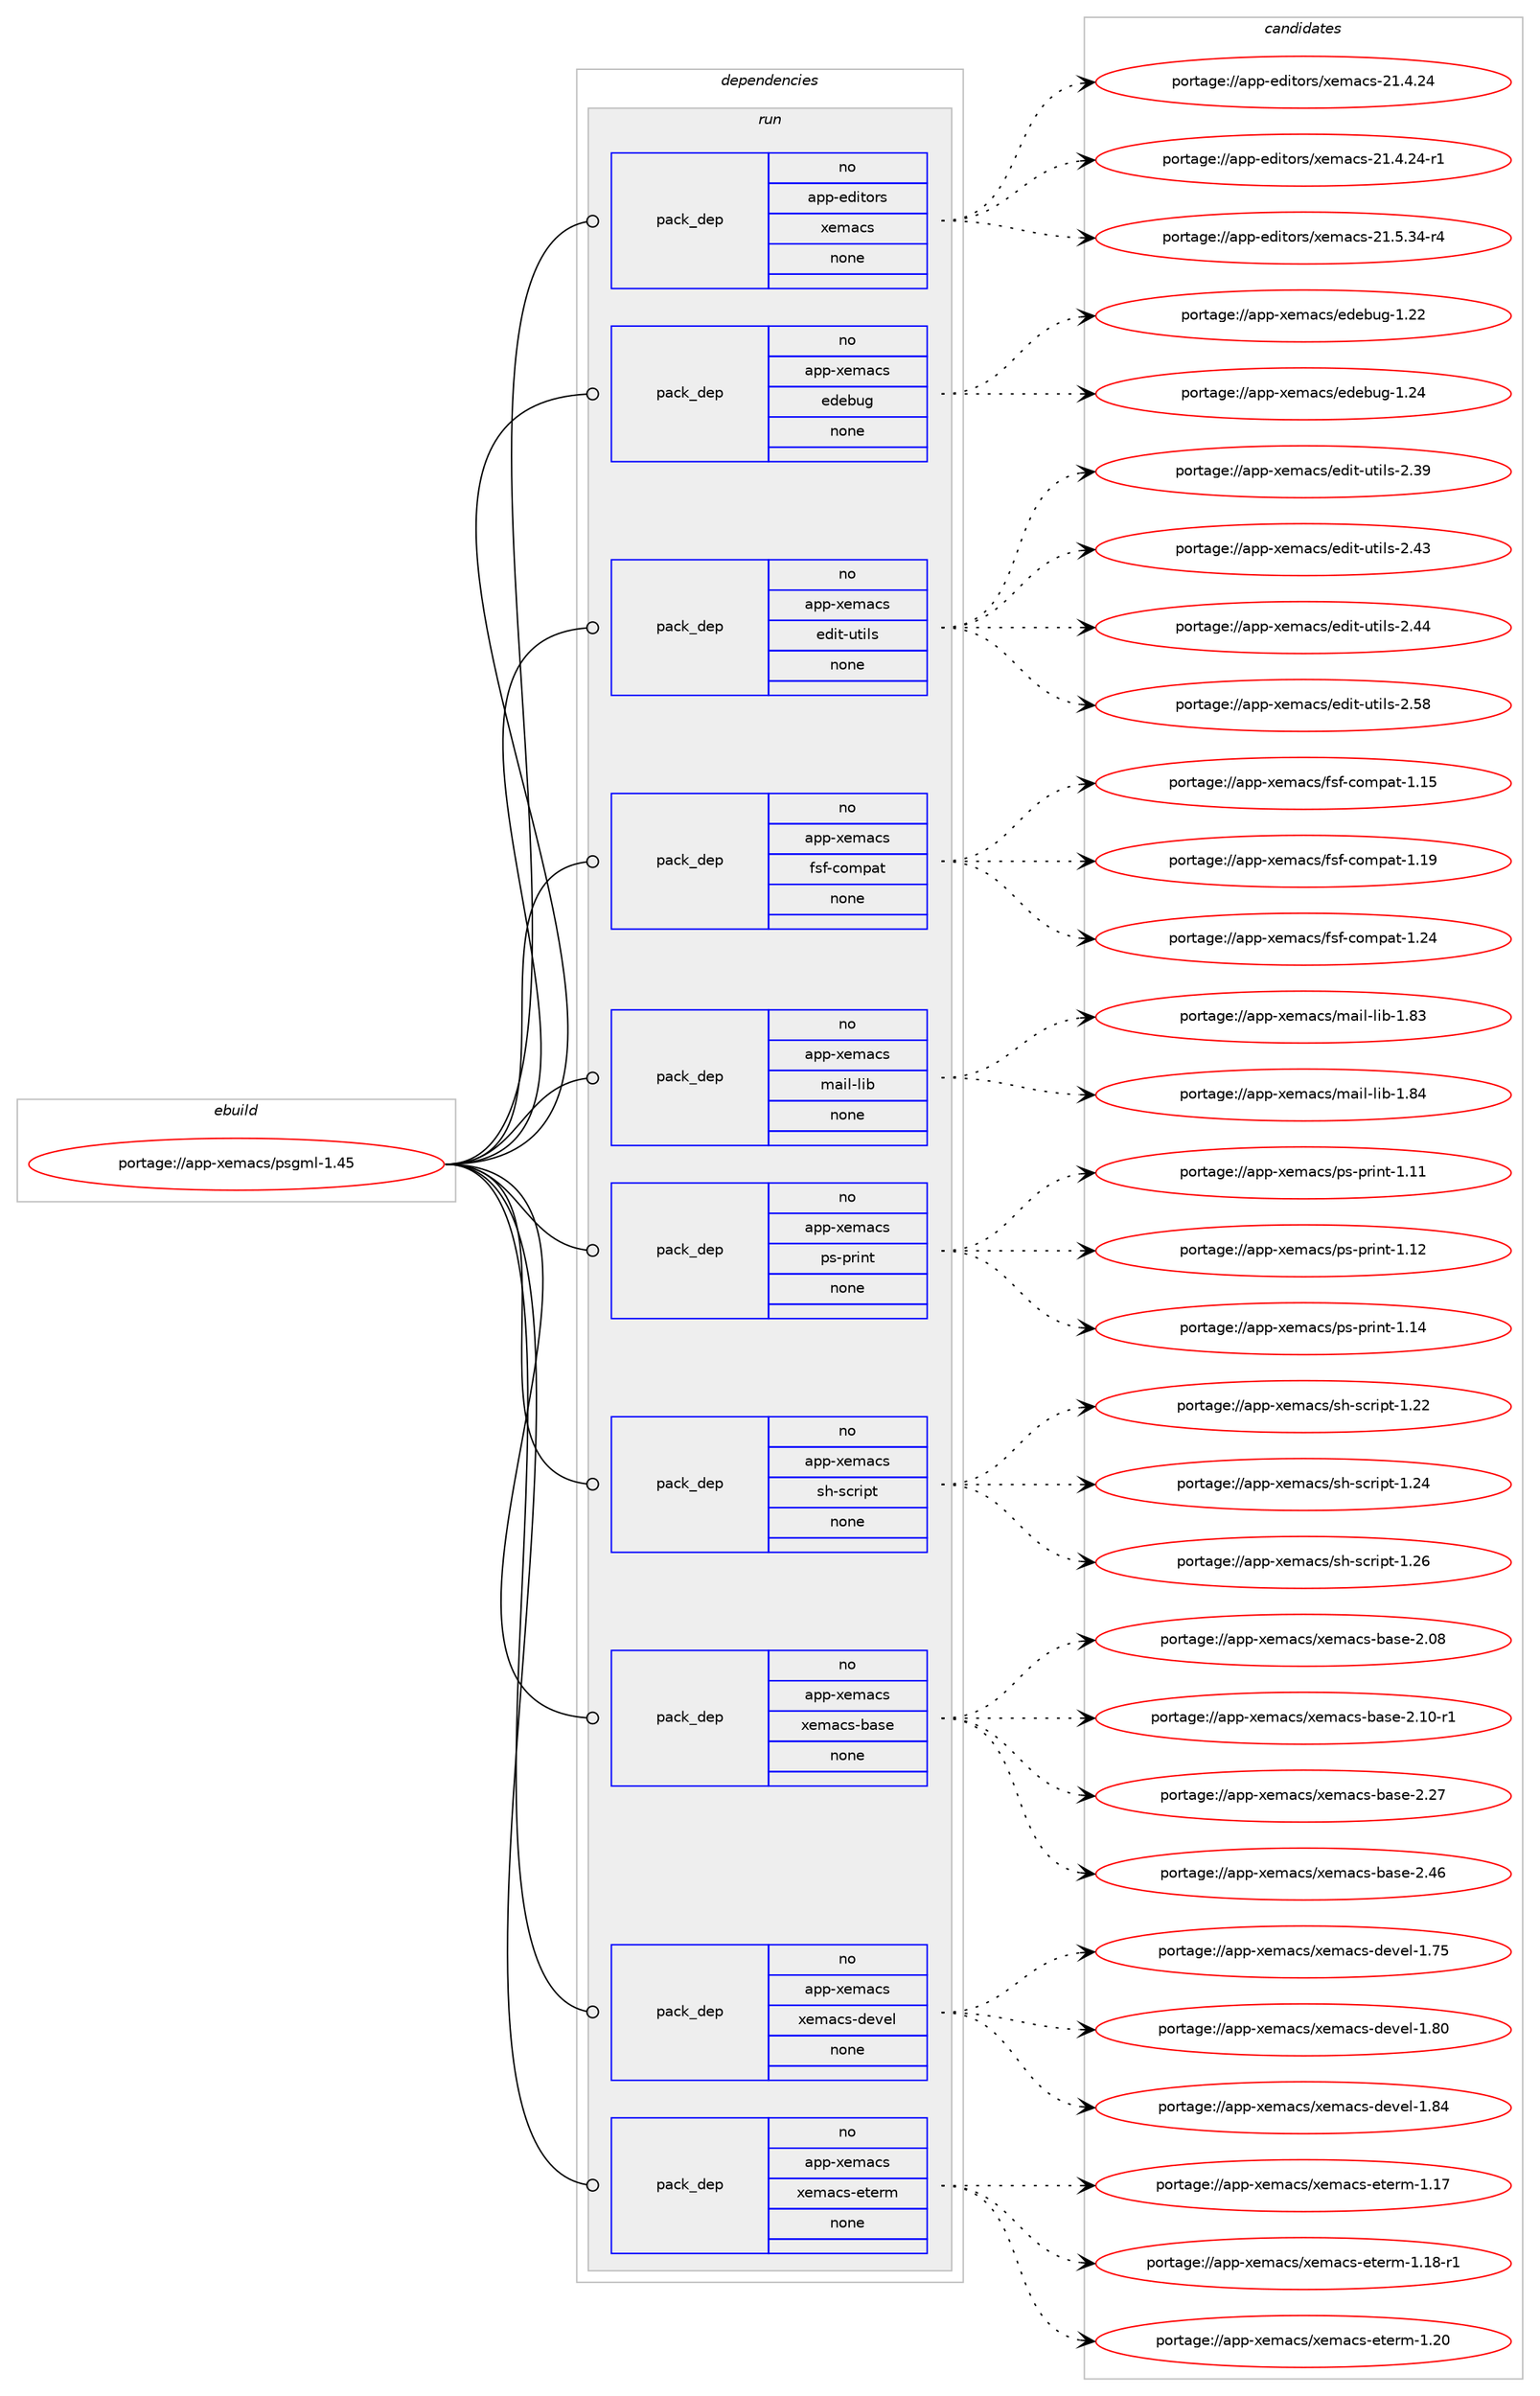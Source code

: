 digraph prolog {

# *************
# Graph options
# *************

newrank=true;
concentrate=true;
compound=true;
graph [rankdir=LR,fontname=Helvetica,fontsize=10,ranksep=1.5];#, ranksep=2.5, nodesep=0.2];
edge  [arrowhead=vee];
node  [fontname=Helvetica,fontsize=10];

# **********
# The ebuild
# **********

subgraph cluster_leftcol {
color=gray;
rank=same;
label=<<i>ebuild</i>>;
id [label="portage://app-xemacs/psgml-1.45", color=red, width=4, href="../app-xemacs/psgml-1.45.svg"];
}

# ****************
# The dependencies
# ****************

subgraph cluster_midcol {
color=gray;
label=<<i>dependencies</i>>;
subgraph cluster_compile {
fillcolor="#eeeeee";
style=filled;
label=<<i>compile</i>>;
}
subgraph cluster_compileandrun {
fillcolor="#eeeeee";
style=filled;
label=<<i>compile and run</i>>;
}
subgraph cluster_run {
fillcolor="#eeeeee";
style=filled;
label=<<i>run</i>>;
subgraph pack38290 {
dependency51133 [label=<<TABLE BORDER="0" CELLBORDER="1" CELLSPACING="0" CELLPADDING="4" WIDTH="220"><TR><TD ROWSPAN="6" CELLPADDING="30">pack_dep</TD></TR><TR><TD WIDTH="110">no</TD></TR><TR><TD>app-editors</TD></TR><TR><TD>xemacs</TD></TR><TR><TD>none</TD></TR><TR><TD></TD></TR></TABLE>>, shape=none, color=blue];
}
id:e -> dependency51133:w [weight=20,style="solid",arrowhead="odot"];
subgraph pack38291 {
dependency51134 [label=<<TABLE BORDER="0" CELLBORDER="1" CELLSPACING="0" CELLPADDING="4" WIDTH="220"><TR><TD ROWSPAN="6" CELLPADDING="30">pack_dep</TD></TR><TR><TD WIDTH="110">no</TD></TR><TR><TD>app-xemacs</TD></TR><TR><TD>edebug</TD></TR><TR><TD>none</TD></TR><TR><TD></TD></TR></TABLE>>, shape=none, color=blue];
}
id:e -> dependency51134:w [weight=20,style="solid",arrowhead="odot"];
subgraph pack38292 {
dependency51135 [label=<<TABLE BORDER="0" CELLBORDER="1" CELLSPACING="0" CELLPADDING="4" WIDTH="220"><TR><TD ROWSPAN="6" CELLPADDING="30">pack_dep</TD></TR><TR><TD WIDTH="110">no</TD></TR><TR><TD>app-xemacs</TD></TR><TR><TD>edit-utils</TD></TR><TR><TD>none</TD></TR><TR><TD></TD></TR></TABLE>>, shape=none, color=blue];
}
id:e -> dependency51135:w [weight=20,style="solid",arrowhead="odot"];
subgraph pack38293 {
dependency51136 [label=<<TABLE BORDER="0" CELLBORDER="1" CELLSPACING="0" CELLPADDING="4" WIDTH="220"><TR><TD ROWSPAN="6" CELLPADDING="30">pack_dep</TD></TR><TR><TD WIDTH="110">no</TD></TR><TR><TD>app-xemacs</TD></TR><TR><TD>fsf-compat</TD></TR><TR><TD>none</TD></TR><TR><TD></TD></TR></TABLE>>, shape=none, color=blue];
}
id:e -> dependency51136:w [weight=20,style="solid",arrowhead="odot"];
subgraph pack38294 {
dependency51137 [label=<<TABLE BORDER="0" CELLBORDER="1" CELLSPACING="0" CELLPADDING="4" WIDTH="220"><TR><TD ROWSPAN="6" CELLPADDING="30">pack_dep</TD></TR><TR><TD WIDTH="110">no</TD></TR><TR><TD>app-xemacs</TD></TR><TR><TD>mail-lib</TD></TR><TR><TD>none</TD></TR><TR><TD></TD></TR></TABLE>>, shape=none, color=blue];
}
id:e -> dependency51137:w [weight=20,style="solid",arrowhead="odot"];
subgraph pack38295 {
dependency51138 [label=<<TABLE BORDER="0" CELLBORDER="1" CELLSPACING="0" CELLPADDING="4" WIDTH="220"><TR><TD ROWSPAN="6" CELLPADDING="30">pack_dep</TD></TR><TR><TD WIDTH="110">no</TD></TR><TR><TD>app-xemacs</TD></TR><TR><TD>ps-print</TD></TR><TR><TD>none</TD></TR><TR><TD></TD></TR></TABLE>>, shape=none, color=blue];
}
id:e -> dependency51138:w [weight=20,style="solid",arrowhead="odot"];
subgraph pack38296 {
dependency51139 [label=<<TABLE BORDER="0" CELLBORDER="1" CELLSPACING="0" CELLPADDING="4" WIDTH="220"><TR><TD ROWSPAN="6" CELLPADDING="30">pack_dep</TD></TR><TR><TD WIDTH="110">no</TD></TR><TR><TD>app-xemacs</TD></TR><TR><TD>sh-script</TD></TR><TR><TD>none</TD></TR><TR><TD></TD></TR></TABLE>>, shape=none, color=blue];
}
id:e -> dependency51139:w [weight=20,style="solid",arrowhead="odot"];
subgraph pack38297 {
dependency51140 [label=<<TABLE BORDER="0" CELLBORDER="1" CELLSPACING="0" CELLPADDING="4" WIDTH="220"><TR><TD ROWSPAN="6" CELLPADDING="30">pack_dep</TD></TR><TR><TD WIDTH="110">no</TD></TR><TR><TD>app-xemacs</TD></TR><TR><TD>xemacs-base</TD></TR><TR><TD>none</TD></TR><TR><TD></TD></TR></TABLE>>, shape=none, color=blue];
}
id:e -> dependency51140:w [weight=20,style="solid",arrowhead="odot"];
subgraph pack38298 {
dependency51141 [label=<<TABLE BORDER="0" CELLBORDER="1" CELLSPACING="0" CELLPADDING="4" WIDTH="220"><TR><TD ROWSPAN="6" CELLPADDING="30">pack_dep</TD></TR><TR><TD WIDTH="110">no</TD></TR><TR><TD>app-xemacs</TD></TR><TR><TD>xemacs-devel</TD></TR><TR><TD>none</TD></TR><TR><TD></TD></TR></TABLE>>, shape=none, color=blue];
}
id:e -> dependency51141:w [weight=20,style="solid",arrowhead="odot"];
subgraph pack38299 {
dependency51142 [label=<<TABLE BORDER="0" CELLBORDER="1" CELLSPACING="0" CELLPADDING="4" WIDTH="220"><TR><TD ROWSPAN="6" CELLPADDING="30">pack_dep</TD></TR><TR><TD WIDTH="110">no</TD></TR><TR><TD>app-xemacs</TD></TR><TR><TD>xemacs-eterm</TD></TR><TR><TD>none</TD></TR><TR><TD></TD></TR></TABLE>>, shape=none, color=blue];
}
id:e -> dependency51142:w [weight=20,style="solid",arrowhead="odot"];
}
}

# **************
# The candidates
# **************

subgraph cluster_choices {
rank=same;
color=gray;
label=<<i>candidates</i>>;

subgraph choice38290 {
color=black;
nodesep=1;
choiceportage97112112451011001051161111141154712010110997991154550494652465052 [label="portage://app-editors/xemacs-21.4.24", color=red, width=4,href="../app-editors/xemacs-21.4.24.svg"];
choiceportage971121124510110010511611111411547120101109979911545504946524650524511449 [label="portage://app-editors/xemacs-21.4.24-r1", color=red, width=4,href="../app-editors/xemacs-21.4.24-r1.svg"];
choiceportage971121124510110010511611111411547120101109979911545504946534651524511452 [label="portage://app-editors/xemacs-21.5.34-r4", color=red, width=4,href="../app-editors/xemacs-21.5.34-r4.svg"];
dependency51133:e -> choiceportage97112112451011001051161111141154712010110997991154550494652465052:w [style=dotted,weight="100"];
dependency51133:e -> choiceportage971121124510110010511611111411547120101109979911545504946524650524511449:w [style=dotted,weight="100"];
dependency51133:e -> choiceportage971121124510110010511611111411547120101109979911545504946534651524511452:w [style=dotted,weight="100"];
}
subgraph choice38291 {
color=black;
nodesep=1;
choiceportage9711211245120101109979911547101100101981171034549465050 [label="portage://app-xemacs/edebug-1.22", color=red, width=4,href="../app-xemacs/edebug-1.22.svg"];
choiceportage9711211245120101109979911547101100101981171034549465052 [label="portage://app-xemacs/edebug-1.24", color=red, width=4,href="../app-xemacs/edebug-1.24.svg"];
dependency51134:e -> choiceportage9711211245120101109979911547101100101981171034549465050:w [style=dotted,weight="100"];
dependency51134:e -> choiceportage9711211245120101109979911547101100101981171034549465052:w [style=dotted,weight="100"];
}
subgraph choice38292 {
color=black;
nodesep=1;
choiceportage9711211245120101109979911547101100105116451171161051081154550465157 [label="portage://app-xemacs/edit-utils-2.39", color=red, width=4,href="../app-xemacs/edit-utils-2.39.svg"];
choiceportage9711211245120101109979911547101100105116451171161051081154550465251 [label="portage://app-xemacs/edit-utils-2.43", color=red, width=4,href="../app-xemacs/edit-utils-2.43.svg"];
choiceportage9711211245120101109979911547101100105116451171161051081154550465252 [label="portage://app-xemacs/edit-utils-2.44", color=red, width=4,href="../app-xemacs/edit-utils-2.44.svg"];
choiceportage9711211245120101109979911547101100105116451171161051081154550465356 [label="portage://app-xemacs/edit-utils-2.58", color=red, width=4,href="../app-xemacs/edit-utils-2.58.svg"];
dependency51135:e -> choiceportage9711211245120101109979911547101100105116451171161051081154550465157:w [style=dotted,weight="100"];
dependency51135:e -> choiceportage9711211245120101109979911547101100105116451171161051081154550465251:w [style=dotted,weight="100"];
dependency51135:e -> choiceportage9711211245120101109979911547101100105116451171161051081154550465252:w [style=dotted,weight="100"];
dependency51135:e -> choiceportage9711211245120101109979911547101100105116451171161051081154550465356:w [style=dotted,weight="100"];
}
subgraph choice38293 {
color=black;
nodesep=1;
choiceportage97112112451201011099799115471021151024599111109112971164549464953 [label="portage://app-xemacs/fsf-compat-1.15", color=red, width=4,href="../app-xemacs/fsf-compat-1.15.svg"];
choiceportage97112112451201011099799115471021151024599111109112971164549464957 [label="portage://app-xemacs/fsf-compat-1.19", color=red, width=4,href="../app-xemacs/fsf-compat-1.19.svg"];
choiceportage97112112451201011099799115471021151024599111109112971164549465052 [label="portage://app-xemacs/fsf-compat-1.24", color=red, width=4,href="../app-xemacs/fsf-compat-1.24.svg"];
dependency51136:e -> choiceportage97112112451201011099799115471021151024599111109112971164549464953:w [style=dotted,weight="100"];
dependency51136:e -> choiceportage97112112451201011099799115471021151024599111109112971164549464957:w [style=dotted,weight="100"];
dependency51136:e -> choiceportage97112112451201011099799115471021151024599111109112971164549465052:w [style=dotted,weight="100"];
}
subgraph choice38294 {
color=black;
nodesep=1;
choiceportage97112112451201011099799115471099710510845108105984549465651 [label="portage://app-xemacs/mail-lib-1.83", color=red, width=4,href="../app-xemacs/mail-lib-1.83.svg"];
choiceportage97112112451201011099799115471099710510845108105984549465652 [label="portage://app-xemacs/mail-lib-1.84", color=red, width=4,href="../app-xemacs/mail-lib-1.84.svg"];
dependency51137:e -> choiceportage97112112451201011099799115471099710510845108105984549465651:w [style=dotted,weight="100"];
dependency51137:e -> choiceportage97112112451201011099799115471099710510845108105984549465652:w [style=dotted,weight="100"];
}
subgraph choice38295 {
color=black;
nodesep=1;
choiceportage9711211245120101109979911547112115451121141051101164549464949 [label="portage://app-xemacs/ps-print-1.11", color=red, width=4,href="../app-xemacs/ps-print-1.11.svg"];
choiceportage9711211245120101109979911547112115451121141051101164549464950 [label="portage://app-xemacs/ps-print-1.12", color=red, width=4,href="../app-xemacs/ps-print-1.12.svg"];
choiceportage9711211245120101109979911547112115451121141051101164549464952 [label="portage://app-xemacs/ps-print-1.14", color=red, width=4,href="../app-xemacs/ps-print-1.14.svg"];
dependency51138:e -> choiceportage9711211245120101109979911547112115451121141051101164549464949:w [style=dotted,weight="100"];
dependency51138:e -> choiceportage9711211245120101109979911547112115451121141051101164549464950:w [style=dotted,weight="100"];
dependency51138:e -> choiceportage9711211245120101109979911547112115451121141051101164549464952:w [style=dotted,weight="100"];
}
subgraph choice38296 {
color=black;
nodesep=1;
choiceportage971121124512010110997991154711510445115991141051121164549465050 [label="portage://app-xemacs/sh-script-1.22", color=red, width=4,href="../app-xemacs/sh-script-1.22.svg"];
choiceportage971121124512010110997991154711510445115991141051121164549465052 [label="portage://app-xemacs/sh-script-1.24", color=red, width=4,href="../app-xemacs/sh-script-1.24.svg"];
choiceportage971121124512010110997991154711510445115991141051121164549465054 [label="portage://app-xemacs/sh-script-1.26", color=red, width=4,href="../app-xemacs/sh-script-1.26.svg"];
dependency51139:e -> choiceportage971121124512010110997991154711510445115991141051121164549465050:w [style=dotted,weight="100"];
dependency51139:e -> choiceportage971121124512010110997991154711510445115991141051121164549465052:w [style=dotted,weight="100"];
dependency51139:e -> choiceportage971121124512010110997991154711510445115991141051121164549465054:w [style=dotted,weight="100"];
}
subgraph choice38297 {
color=black;
nodesep=1;
choiceportage971121124512010110997991154712010110997991154598971151014550464856 [label="portage://app-xemacs/xemacs-base-2.08", color=red, width=4,href="../app-xemacs/xemacs-base-2.08.svg"];
choiceportage9711211245120101109979911547120101109979911545989711510145504649484511449 [label="portage://app-xemacs/xemacs-base-2.10-r1", color=red, width=4,href="../app-xemacs/xemacs-base-2.10-r1.svg"];
choiceportage971121124512010110997991154712010110997991154598971151014550465055 [label="portage://app-xemacs/xemacs-base-2.27", color=red, width=4,href="../app-xemacs/xemacs-base-2.27.svg"];
choiceportage971121124512010110997991154712010110997991154598971151014550465254 [label="portage://app-xemacs/xemacs-base-2.46", color=red, width=4,href="../app-xemacs/xemacs-base-2.46.svg"];
dependency51140:e -> choiceportage971121124512010110997991154712010110997991154598971151014550464856:w [style=dotted,weight="100"];
dependency51140:e -> choiceportage9711211245120101109979911547120101109979911545989711510145504649484511449:w [style=dotted,weight="100"];
dependency51140:e -> choiceportage971121124512010110997991154712010110997991154598971151014550465055:w [style=dotted,weight="100"];
dependency51140:e -> choiceportage971121124512010110997991154712010110997991154598971151014550465254:w [style=dotted,weight="100"];
}
subgraph choice38298 {
color=black;
nodesep=1;
choiceportage97112112451201011099799115471201011099799115451001011181011084549465553 [label="portage://app-xemacs/xemacs-devel-1.75", color=red, width=4,href="../app-xemacs/xemacs-devel-1.75.svg"];
choiceportage97112112451201011099799115471201011099799115451001011181011084549465648 [label="portage://app-xemacs/xemacs-devel-1.80", color=red, width=4,href="../app-xemacs/xemacs-devel-1.80.svg"];
choiceportage97112112451201011099799115471201011099799115451001011181011084549465652 [label="portage://app-xemacs/xemacs-devel-1.84", color=red, width=4,href="../app-xemacs/xemacs-devel-1.84.svg"];
dependency51141:e -> choiceportage97112112451201011099799115471201011099799115451001011181011084549465553:w [style=dotted,weight="100"];
dependency51141:e -> choiceportage97112112451201011099799115471201011099799115451001011181011084549465648:w [style=dotted,weight="100"];
dependency51141:e -> choiceportage97112112451201011099799115471201011099799115451001011181011084549465652:w [style=dotted,weight="100"];
}
subgraph choice38299 {
color=black;
nodesep=1;
choiceportage97112112451201011099799115471201011099799115451011161011141094549464955 [label="portage://app-xemacs/xemacs-eterm-1.17", color=red, width=4,href="../app-xemacs/xemacs-eterm-1.17.svg"];
choiceportage971121124512010110997991154712010110997991154510111610111410945494649564511449 [label="portage://app-xemacs/xemacs-eterm-1.18-r1", color=red, width=4,href="../app-xemacs/xemacs-eterm-1.18-r1.svg"];
choiceportage97112112451201011099799115471201011099799115451011161011141094549465048 [label="portage://app-xemacs/xemacs-eterm-1.20", color=red, width=4,href="../app-xemacs/xemacs-eterm-1.20.svg"];
dependency51142:e -> choiceportage97112112451201011099799115471201011099799115451011161011141094549464955:w [style=dotted,weight="100"];
dependency51142:e -> choiceportage971121124512010110997991154712010110997991154510111610111410945494649564511449:w [style=dotted,weight="100"];
dependency51142:e -> choiceportage97112112451201011099799115471201011099799115451011161011141094549465048:w [style=dotted,weight="100"];
}
}

}
